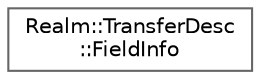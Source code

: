 digraph "Graphical Class Hierarchy"
{
 // LATEX_PDF_SIZE
  bgcolor="transparent";
  edge [fontname=Helvetica,fontsize=10,labelfontname=Helvetica,labelfontsize=10];
  node [fontname=Helvetica,fontsize=10,shape=box,height=0.2,width=0.4];
  rankdir="LR";
  Node0 [id="Node000000",label="Realm::TransferDesc\l::FieldInfo",height=0.2,width=0.4,color="grey40", fillcolor="white", style="filled",URL="$structRealm_1_1TransferDesc_1_1FieldInfo.html",tooltip=" "];
}
